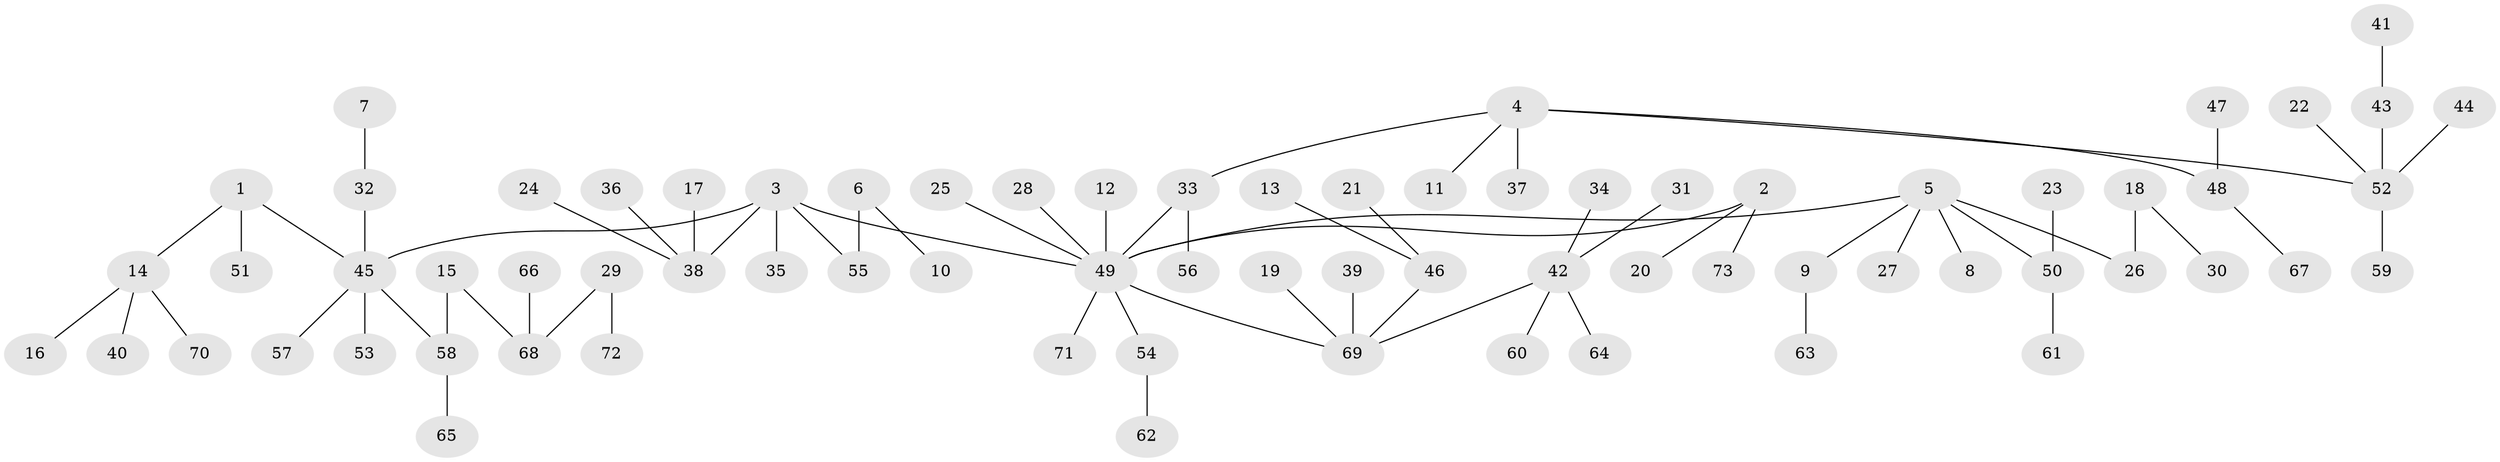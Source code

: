 // original degree distribution, {5: 0.06164383561643835, 2: 0.2876712328767123, 7: 0.00684931506849315, 3: 0.08904109589041095, 9: 0.00684931506849315, 4: 0.04794520547945205, 6: 0.00684931506849315, 1: 0.4931506849315068}
// Generated by graph-tools (version 1.1) at 2025/26/03/09/25 03:26:25]
// undirected, 73 vertices, 72 edges
graph export_dot {
graph [start="1"]
  node [color=gray90,style=filled];
  1;
  2;
  3;
  4;
  5;
  6;
  7;
  8;
  9;
  10;
  11;
  12;
  13;
  14;
  15;
  16;
  17;
  18;
  19;
  20;
  21;
  22;
  23;
  24;
  25;
  26;
  27;
  28;
  29;
  30;
  31;
  32;
  33;
  34;
  35;
  36;
  37;
  38;
  39;
  40;
  41;
  42;
  43;
  44;
  45;
  46;
  47;
  48;
  49;
  50;
  51;
  52;
  53;
  54;
  55;
  56;
  57;
  58;
  59;
  60;
  61;
  62;
  63;
  64;
  65;
  66;
  67;
  68;
  69;
  70;
  71;
  72;
  73;
  1 -- 14 [weight=1.0];
  1 -- 45 [weight=1.0];
  1 -- 51 [weight=1.0];
  2 -- 20 [weight=1.0];
  2 -- 49 [weight=1.0];
  2 -- 73 [weight=1.0];
  3 -- 35 [weight=1.0];
  3 -- 38 [weight=1.0];
  3 -- 45 [weight=1.0];
  3 -- 49 [weight=1.0];
  3 -- 55 [weight=1.0];
  4 -- 11 [weight=1.0];
  4 -- 33 [weight=1.0];
  4 -- 37 [weight=1.0];
  4 -- 48 [weight=1.0];
  4 -- 52 [weight=1.0];
  5 -- 8 [weight=1.0];
  5 -- 9 [weight=1.0];
  5 -- 26 [weight=1.0];
  5 -- 27 [weight=1.0];
  5 -- 49 [weight=1.0];
  5 -- 50 [weight=1.0];
  6 -- 10 [weight=1.0];
  6 -- 55 [weight=1.0];
  7 -- 32 [weight=1.0];
  9 -- 63 [weight=1.0];
  12 -- 49 [weight=1.0];
  13 -- 46 [weight=1.0];
  14 -- 16 [weight=1.0];
  14 -- 40 [weight=1.0];
  14 -- 70 [weight=1.0];
  15 -- 58 [weight=1.0];
  15 -- 68 [weight=1.0];
  17 -- 38 [weight=1.0];
  18 -- 26 [weight=1.0];
  18 -- 30 [weight=1.0];
  19 -- 69 [weight=1.0];
  21 -- 46 [weight=1.0];
  22 -- 52 [weight=1.0];
  23 -- 50 [weight=1.0];
  24 -- 38 [weight=1.0];
  25 -- 49 [weight=1.0];
  28 -- 49 [weight=1.0];
  29 -- 68 [weight=1.0];
  29 -- 72 [weight=1.0];
  31 -- 42 [weight=1.0];
  32 -- 45 [weight=1.0];
  33 -- 49 [weight=1.0];
  33 -- 56 [weight=1.0];
  34 -- 42 [weight=1.0];
  36 -- 38 [weight=1.0];
  39 -- 69 [weight=1.0];
  41 -- 43 [weight=1.0];
  42 -- 60 [weight=1.0];
  42 -- 64 [weight=1.0];
  42 -- 69 [weight=1.0];
  43 -- 52 [weight=1.0];
  44 -- 52 [weight=1.0];
  45 -- 53 [weight=1.0];
  45 -- 57 [weight=1.0];
  45 -- 58 [weight=1.0];
  46 -- 69 [weight=1.0];
  47 -- 48 [weight=1.0];
  48 -- 67 [weight=1.0];
  49 -- 54 [weight=1.0];
  49 -- 69 [weight=1.0];
  49 -- 71 [weight=1.0];
  50 -- 61 [weight=1.0];
  52 -- 59 [weight=1.0];
  54 -- 62 [weight=1.0];
  58 -- 65 [weight=1.0];
  66 -- 68 [weight=1.0];
}
